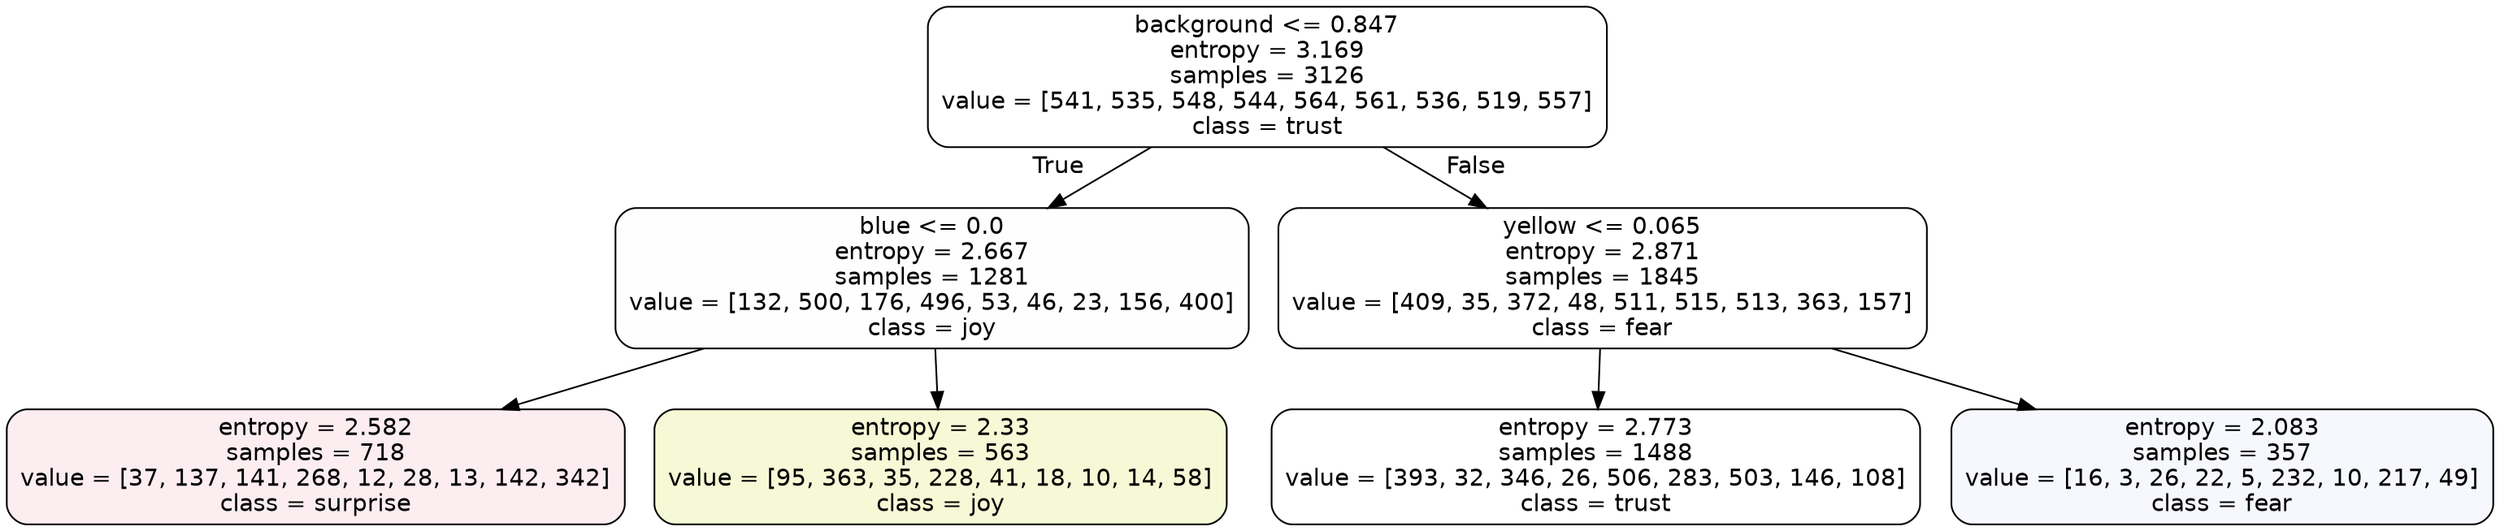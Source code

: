 digraph Tree {
node [shape=box, style="filled, rounded", color="black", fontname=helvetica] ;
edge [fontname=helvetica] ;
0 [label="background <= 0.847\nentropy = 3.169\nsamples = 3126\nvalue = [541, 535, 548, 544, 564, 561, 536, 519, 557]\nclass = trust", fillcolor="#39d7e500"] ;
1 [label="blue <= 0.0\nentropy = 2.667\nsamples = 1281\nvalue = [132, 500, 176, 496, 53, 46, 23, 156, 400]\nclass = joy", fillcolor="#d7e53901"] ;
0 -> 1 [labeldistance=2.5, labelangle=45, headlabel="True"] ;
2 [label="entropy = 2.582\nsamples = 718\nvalue = [37, 137, 141, 268, 12, 28, 13, 142, 342]\nclass = surprise", fillcolor="#e5396416"] ;
1 -> 2 ;
3 [label="entropy = 2.33\nsamples = 563\nvalue = [95, 363, 35, 228, 41, 18, 10, 14, 58]\nclass = joy", fillcolor="#d7e53936"] ;
1 -> 3 ;
4 [label="yellow <= 0.065\nentropy = 2.871\nsamples = 1845\nvalue = [409, 35, 372, 48, 511, 515, 513, 363, 157]\nclass = fear", fillcolor="#3964e500"] ;
0 -> 4 [labeldistance=2.5, labelangle=-45, headlabel="False"] ;
5 [label="entropy = 2.773\nsamples = 1488\nvalue = [393, 32, 346, 26, 506, 283, 503, 146, 108]\nclass = trust", fillcolor="#39d7e500"] ;
4 -> 5 ;
6 [label="entropy = 2.083\nsamples = 357\nvalue = [16, 3, 26, 22, 5, 232, 10, 217, 49]\nclass = fear", fillcolor="#3964e50b"] ;
4 -> 6 ;
}